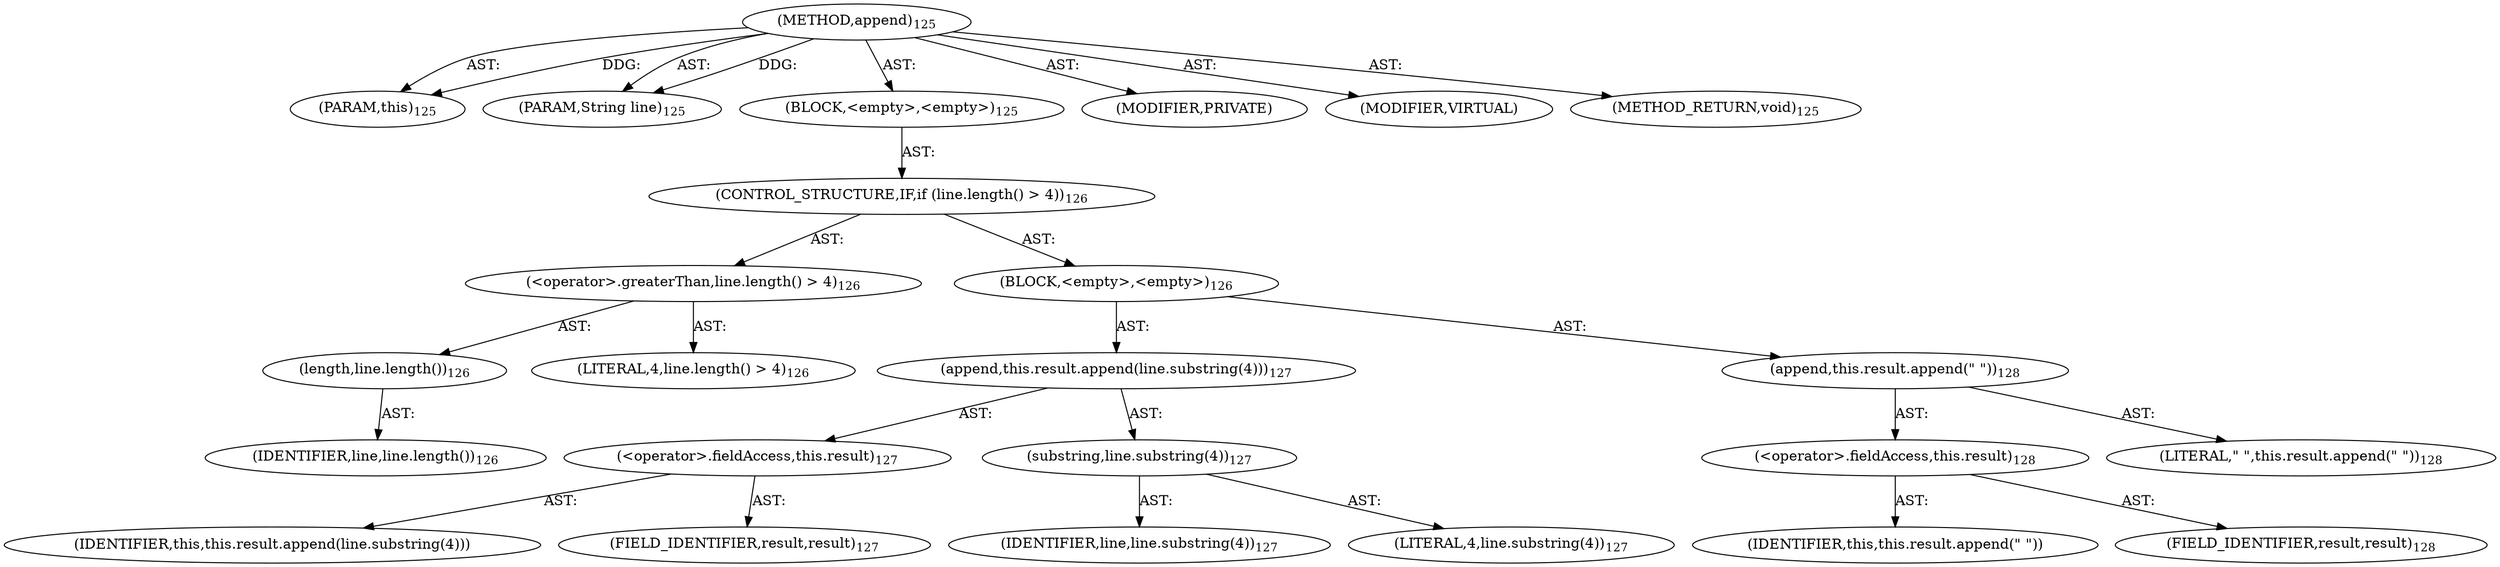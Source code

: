 digraph "append" {  
"111669149700" [label = <(METHOD,append)<SUB>125</SUB>> ]
"115964116998" [label = <(PARAM,this)<SUB>125</SUB>> ]
"115964116999" [label = <(PARAM,String line)<SUB>125</SUB>> ]
"25769803784" [label = <(BLOCK,&lt;empty&gt;,&lt;empty&gt;)<SUB>125</SUB>> ]
"47244640260" [label = <(CONTROL_STRUCTURE,IF,if (line.length() &gt; 4))<SUB>126</SUB>> ]
"30064771118" [label = <(&lt;operator&gt;.greaterThan,line.length() &gt; 4)<SUB>126</SUB>> ]
"30064771119" [label = <(length,line.length())<SUB>126</SUB>> ]
"68719476764" [label = <(IDENTIFIER,line,line.length())<SUB>126</SUB>> ]
"90194313227" [label = <(LITERAL,4,line.length() &gt; 4)<SUB>126</SUB>> ]
"25769803785" [label = <(BLOCK,&lt;empty&gt;,&lt;empty&gt;)<SUB>126</SUB>> ]
"30064771120" [label = <(append,this.result.append(line.substring(4)))<SUB>127</SUB>> ]
"30064771121" [label = <(&lt;operator&gt;.fieldAccess,this.result)<SUB>127</SUB>> ]
"68719476765" [label = <(IDENTIFIER,this,this.result.append(line.substring(4)))> ]
"55834574860" [label = <(FIELD_IDENTIFIER,result,result)<SUB>127</SUB>> ]
"30064771122" [label = <(substring,line.substring(4))<SUB>127</SUB>> ]
"68719476766" [label = <(IDENTIFIER,line,line.substring(4))<SUB>127</SUB>> ]
"90194313228" [label = <(LITERAL,4,line.substring(4))<SUB>127</SUB>> ]
"30064771123" [label = <(append,this.result.append(&quot; &quot;))<SUB>128</SUB>> ]
"30064771124" [label = <(&lt;operator&gt;.fieldAccess,this.result)<SUB>128</SUB>> ]
"68719476767" [label = <(IDENTIFIER,this,this.result.append(&quot; &quot;))> ]
"55834574861" [label = <(FIELD_IDENTIFIER,result,result)<SUB>128</SUB>> ]
"90194313229" [label = <(LITERAL,&quot; &quot;,this.result.append(&quot; &quot;))<SUB>128</SUB>> ]
"133143986186" [label = <(MODIFIER,PRIVATE)> ]
"133143986187" [label = <(MODIFIER,VIRTUAL)> ]
"128849018884" [label = <(METHOD_RETURN,void)<SUB>125</SUB>> ]
  "111669149700" -> "115964116998"  [ label = "AST: "] 
  "111669149700" -> "115964116999"  [ label = "AST: "] 
  "111669149700" -> "25769803784"  [ label = "AST: "] 
  "111669149700" -> "133143986186"  [ label = "AST: "] 
  "111669149700" -> "133143986187"  [ label = "AST: "] 
  "111669149700" -> "128849018884"  [ label = "AST: "] 
  "25769803784" -> "47244640260"  [ label = "AST: "] 
  "47244640260" -> "30064771118"  [ label = "AST: "] 
  "47244640260" -> "25769803785"  [ label = "AST: "] 
  "30064771118" -> "30064771119"  [ label = "AST: "] 
  "30064771118" -> "90194313227"  [ label = "AST: "] 
  "30064771119" -> "68719476764"  [ label = "AST: "] 
  "25769803785" -> "30064771120"  [ label = "AST: "] 
  "25769803785" -> "30064771123"  [ label = "AST: "] 
  "30064771120" -> "30064771121"  [ label = "AST: "] 
  "30064771120" -> "30064771122"  [ label = "AST: "] 
  "30064771121" -> "68719476765"  [ label = "AST: "] 
  "30064771121" -> "55834574860"  [ label = "AST: "] 
  "30064771122" -> "68719476766"  [ label = "AST: "] 
  "30064771122" -> "90194313228"  [ label = "AST: "] 
  "30064771123" -> "30064771124"  [ label = "AST: "] 
  "30064771123" -> "90194313229"  [ label = "AST: "] 
  "30064771124" -> "68719476767"  [ label = "AST: "] 
  "30064771124" -> "55834574861"  [ label = "AST: "] 
  "111669149700" -> "115964116998"  [ label = "DDG: "] 
  "111669149700" -> "115964116999"  [ label = "DDG: "] 
}
